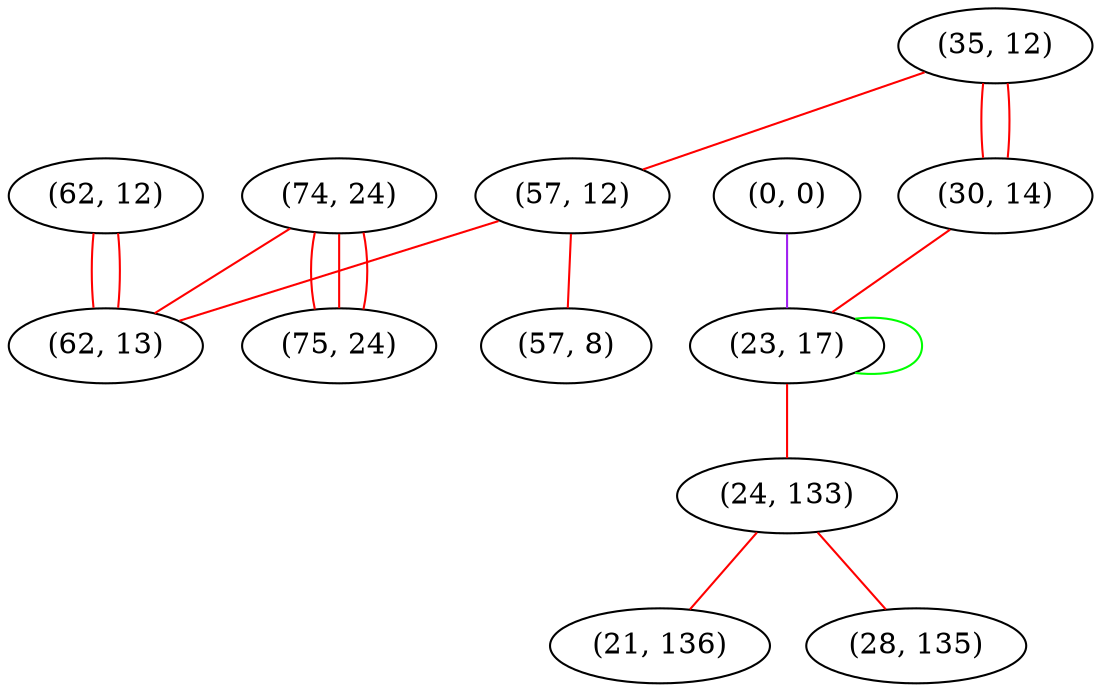graph "" {
"(62, 12)";
"(0, 0)";
"(35, 12)";
"(30, 14)";
"(23, 17)";
"(24, 133)";
"(21, 136)";
"(74, 24)";
"(57, 12)";
"(75, 24)";
"(28, 135)";
"(57, 8)";
"(62, 13)";
"(62, 12)" -- "(62, 13)"  [color=red, key=0, weight=1];
"(62, 12)" -- "(62, 13)"  [color=red, key=1, weight=1];
"(0, 0)" -- "(23, 17)"  [color=purple, key=0, weight=4];
"(35, 12)" -- "(57, 12)"  [color=red, key=0, weight=1];
"(35, 12)" -- "(30, 14)"  [color=red, key=0, weight=1];
"(35, 12)" -- "(30, 14)"  [color=red, key=1, weight=1];
"(30, 14)" -- "(23, 17)"  [color=red, key=0, weight=1];
"(23, 17)" -- "(24, 133)"  [color=red, key=0, weight=1];
"(23, 17)" -- "(23, 17)"  [color=green, key=0, weight=2];
"(24, 133)" -- "(28, 135)"  [color=red, key=0, weight=1];
"(24, 133)" -- "(21, 136)"  [color=red, key=0, weight=1];
"(74, 24)" -- "(75, 24)"  [color=red, key=0, weight=1];
"(74, 24)" -- "(75, 24)"  [color=red, key=1, weight=1];
"(74, 24)" -- "(75, 24)"  [color=red, key=2, weight=1];
"(74, 24)" -- "(62, 13)"  [color=red, key=0, weight=1];
"(57, 12)" -- "(57, 8)"  [color=red, key=0, weight=1];
"(57, 12)" -- "(62, 13)"  [color=red, key=0, weight=1];
}
